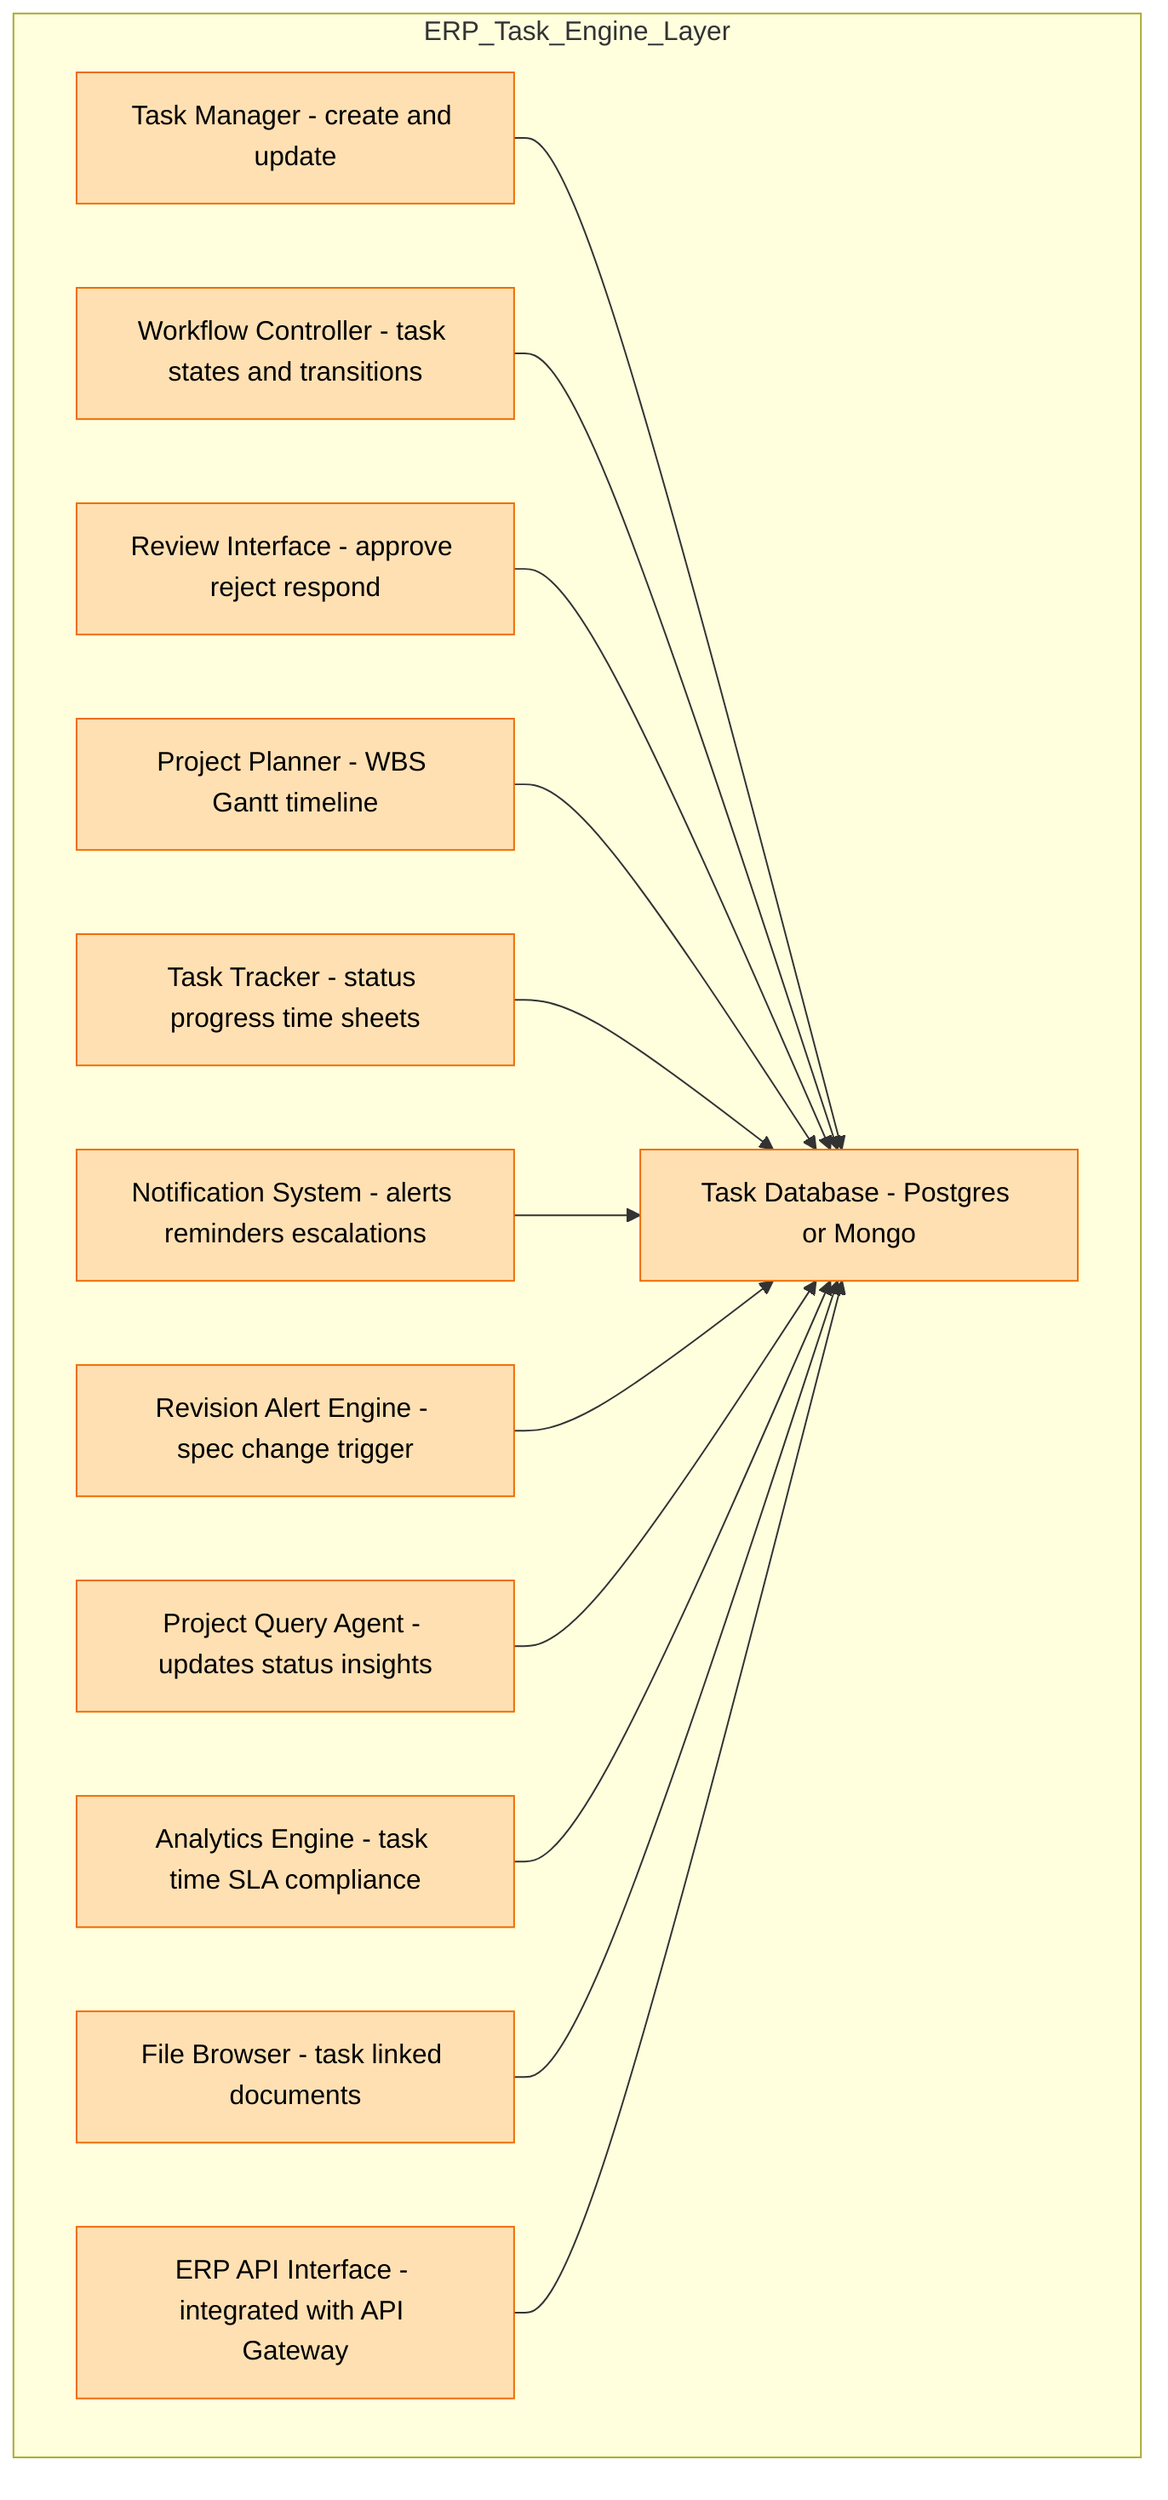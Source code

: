 flowchart TB

subgraph ERP_Task_Engine_Layer

    A1[Task Manager - create and update]
    A2[Workflow Controller - task states and transitions]
    A3[Review Interface - approve reject respond]
    A4[Project Planner - WBS Gantt timeline]
    A5[Task Tracker - status progress time sheets]
    A6[Notification System - alerts reminders escalations]
    A7[Revision Alert Engine - spec change trigger]
    A8[Project Query Agent - updates status insights]
    A9[Analytics Engine - task time SLA compliance]
    A10[File Browser - task linked documents]
    A11[ERP API Interface - integrated with API Gateway]
    A12[Task Database - Postgres or Mongo]

end

A1 --> A12
A2 --> A12
A3 --> A12
A4 --> A12
A5 --> A12
A6 --> A12
A7 --> A12
A8 --> A12
A9 --> A12
A10 --> A12
A11 --> A12

classDef erp fill:#ffe0b2,stroke:#ef6c00,color:#000
class A1,A2,A3,A4,A5,A6,A7,A8,A9,A10,A11,A12 erp
